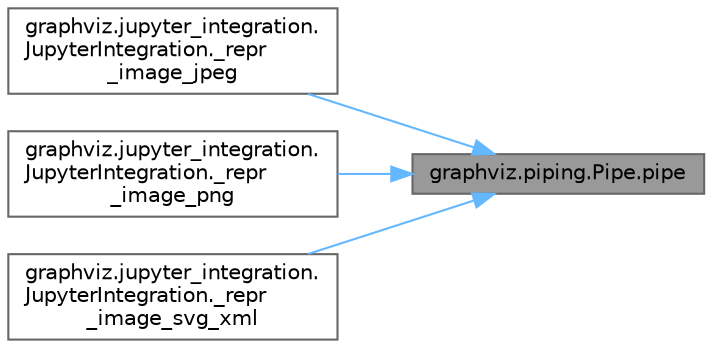 digraph "graphviz.piping.Pipe.pipe"
{
 // LATEX_PDF_SIZE
  bgcolor="transparent";
  edge [fontname=Helvetica,fontsize=10,labelfontname=Helvetica,labelfontsize=10];
  node [fontname=Helvetica,fontsize=10,shape=box,height=0.2,width=0.4];
  rankdir="RL";
  Node1 [id="Node000001",label="graphviz.piping.Pipe.pipe",height=0.2,width=0.4,color="gray40", fillcolor="grey60", style="filled", fontcolor="black",tooltip=" "];
  Node1 -> Node2 [id="edge1_Node000001_Node000002",dir="back",color="steelblue1",style="solid",tooltip=" "];
  Node2 [id="Node000002",label="graphviz.jupyter_integration.\lJupyterIntegration._repr\l_image_jpeg",height=0.2,width=0.4,color="grey40", fillcolor="white", style="filled",URL="$classgraphviz_1_1jupyter__integration_1_1_jupyter_integration.html#a248db11ade2b9f8d0388a0dbc86576b9",tooltip=" "];
  Node1 -> Node3 [id="edge2_Node000001_Node000003",dir="back",color="steelblue1",style="solid",tooltip=" "];
  Node3 [id="Node000003",label="graphviz.jupyter_integration.\lJupyterIntegration._repr\l_image_png",height=0.2,width=0.4,color="grey40", fillcolor="white", style="filled",URL="$classgraphviz_1_1jupyter__integration_1_1_jupyter_integration.html#ae156b2251f5ce9c3c4ac6e38e46beeb6",tooltip=" "];
  Node1 -> Node4 [id="edge3_Node000001_Node000004",dir="back",color="steelblue1",style="solid",tooltip=" "];
  Node4 [id="Node000004",label="graphviz.jupyter_integration.\lJupyterIntegration._repr\l_image_svg_xml",height=0.2,width=0.4,color="grey40", fillcolor="white", style="filled",URL="$classgraphviz_1_1jupyter__integration_1_1_jupyter_integration.html#a9471949969ecf8b53dfc66e58fc99f2f",tooltip=" "];
}
